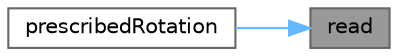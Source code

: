 digraph "read"
{
 // LATEX_PDF_SIZE
  bgcolor="transparent";
  edge [fontname=Helvetica,fontsize=10,labelfontname=Helvetica,labelfontsize=10];
  node [fontname=Helvetica,fontsize=10,shape=box,height=0.2,width=0.4];
  rankdir="RL";
  Node1 [id="Node000001",label="read",height=0.2,width=0.4,color="gray40", fillcolor="grey60", style="filled", fontcolor="black",tooltip=" "];
  Node1 -> Node2 [id="edge1_Node000001_Node000002",dir="back",color="steelblue1",style="solid",tooltip=" "];
  Node2 [id="Node000002",label="prescribedRotation",height=0.2,width=0.4,color="grey40", fillcolor="white", style="filled",URL="$classFoam_1_1RBD_1_1restraints_1_1prescribedRotation.html#a4680a4ef39eceb72b62d6acbb9baeb5b",tooltip=" "];
}
